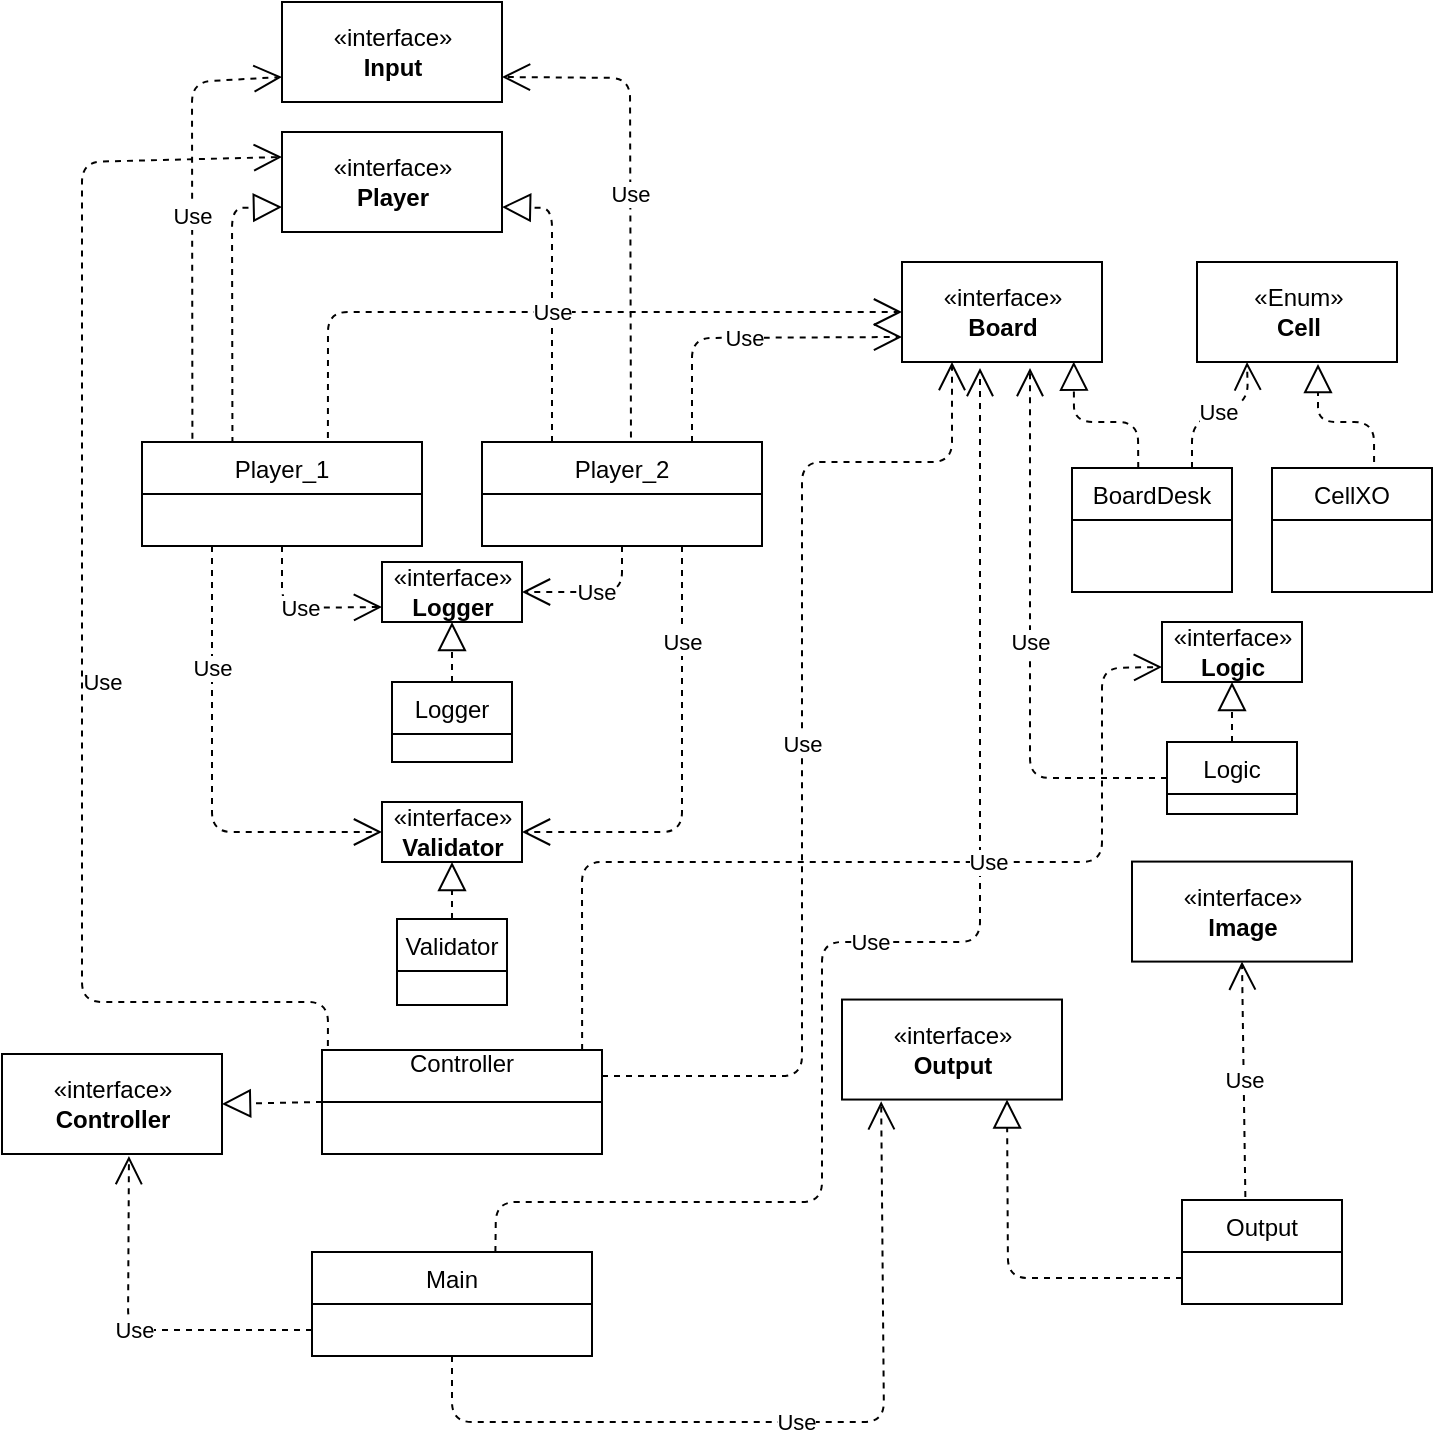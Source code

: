<mxfile version="12.1.3" type="device" pages="1"><diagram id="dKiqOes2FopdqZuRxqTc" name="Page-1"><mxGraphModel dx="1088" dy="403" grid="1" gridSize="10" guides="1" tooltips="1" connect="1" arrows="1" fold="1" page="1" pageScale="1" pageWidth="827" pageHeight="1169" math="0" shadow="0"><root><mxCell id="0"/><mxCell id="1" parent="0"/><mxCell id="_Jjbhy95BROvObas9eD8-1" value="«interface»&lt;br&gt;&lt;b&gt;Player&lt;/b&gt;" style="html=1;" parent="1" vertex="1"><mxGeometry x="230" y="225" width="110" height="50" as="geometry"/></mxCell><mxCell id="_Jjbhy95BROvObas9eD8-2" value="«interface»&lt;br&gt;&lt;b&gt;Validator&lt;/b&gt;" style="html=1;" parent="1" vertex="1"><mxGeometry x="280" y="560" width="70" height="30" as="geometry"/></mxCell><mxCell id="_Jjbhy95BROvObas9eD8-3" value="«interface»&lt;br&gt;&lt;b&gt;Board&lt;/b&gt;" style="html=1;" parent="1" vertex="1"><mxGeometry x="540" y="290" width="100" height="50" as="geometry"/></mxCell><mxCell id="_Jjbhy95BROvObas9eD8-4" value="«interface»&lt;br&gt;&lt;b&gt;Image&lt;/b&gt;" style="html=1;" parent="1" vertex="1"><mxGeometry x="655" y="589.793" width="110" height="50" as="geometry"/></mxCell><mxCell id="_Jjbhy95BROvObas9eD8-5" value="«interface»&lt;br&gt;&lt;b&gt;Input&lt;/b&gt;" style="html=1;" parent="1" vertex="1"><mxGeometry x="230" y="160" width="110" height="50" as="geometry"/></mxCell><mxCell id="_Jjbhy95BROvObas9eD8-6" value="«interface»&lt;br&gt;&lt;b&gt;Logger&lt;/b&gt;" style="html=1;" parent="1" vertex="1"><mxGeometry x="280" y="440" width="70" height="30" as="geometry"/></mxCell><mxCell id="_Jjbhy95BROvObas9eD8-7" value="«interface»&lt;br&gt;&lt;b&gt;Output&lt;/b&gt;" style="html=1;" parent="1" vertex="1"><mxGeometry x="510" y="658.776" width="110" height="50" as="geometry"/></mxCell><mxCell id="_Jjbhy95BROvObas9eD8-8" value="«interface»&lt;br&gt;&lt;b&gt;Controller&lt;/b&gt;" style="html=1;" parent="1" vertex="1"><mxGeometry x="90" y="686" width="110" height="50" as="geometry"/></mxCell><mxCell id="_Jjbhy95BROvObas9eD8-10" value="Player_1" style="swimlane;fontStyle=0;childLayout=stackLayout;horizontal=1;startSize=26;fillColor=none;horizontalStack=0;resizeParent=1;resizeParentMax=0;resizeLast=0;collapsible=1;marginBottom=0;" parent="1" vertex="1"><mxGeometry x="160" y="380" width="140" height="52" as="geometry"/></mxCell><mxCell id="_Jjbhy95BROvObas9eD8-14" value="Player_2" style="swimlane;fontStyle=0;childLayout=stackLayout;horizontal=1;startSize=26;fillColor=none;horizontalStack=0;resizeParent=1;resizeParentMax=0;resizeLast=0;collapsible=1;marginBottom=0;" parent="1" vertex="1"><mxGeometry x="330" y="380" width="140" height="52" as="geometry"/></mxCell><mxCell id="_Jjbhy95BROvObas9eD8-15" value="" style="endArrow=block;dashed=1;endFill=0;endSize=12;html=1;entryX=0;entryY=0.75;entryDx=0;entryDy=0;exitX=0.323;exitY=0.009;exitDx=0;exitDy=0;exitPerimeter=0;" parent="1" source="_Jjbhy95BROvObas9eD8-10" target="_Jjbhy95BROvObas9eD8-1" edge="1"><mxGeometry width="160" relative="1" as="geometry"><mxPoint x="30" y="450" as="sourcePoint"/><mxPoint x="190" y="450" as="targetPoint"/><Array as="points"><mxPoint x="205" y="263"/></Array></mxGeometry></mxCell><mxCell id="_Jjbhy95BROvObas9eD8-16" value="" style="endArrow=block;dashed=1;endFill=0;endSize=12;html=1;entryX=1;entryY=0.75;entryDx=0;entryDy=0;exitX=0.25;exitY=0;exitDx=0;exitDy=0;" parent="1" source="_Jjbhy95BROvObas9eD8-14" target="_Jjbhy95BROvObas9eD8-1" edge="1"><mxGeometry width="160" relative="1" as="geometry"><mxPoint x="380" y="370" as="sourcePoint"/><mxPoint x="190" y="450" as="targetPoint"/><Array as="points"><mxPoint x="365" y="263"/></Array></mxGeometry></mxCell><mxCell id="_Jjbhy95BROvObas9eD8-17" value="BoardDesk" style="swimlane;fontStyle=0;childLayout=stackLayout;horizontal=1;startSize=26;fillColor=none;horizontalStack=0;resizeParent=1;resizeParentMax=0;resizeLast=0;collapsible=1;marginBottom=0;" parent="1" vertex="1"><mxGeometry x="625" y="393" width="80" height="62" as="geometry"/></mxCell><mxCell id="_Jjbhy95BROvObas9eD8-19" value="" style="endArrow=block;dashed=1;endFill=0;endSize=12;html=1;entryX=0.859;entryY=0.996;entryDx=0;entryDy=0;exitX=0.414;exitY=0;exitDx=0;exitDy=0;exitPerimeter=0;entryPerimeter=0;" parent="1" source="_Jjbhy95BROvObas9eD8-17" target="_Jjbhy95BROvObas9eD8-3" edge="1"><mxGeometry width="160" relative="1" as="geometry"><mxPoint x="30" y="520" as="sourcePoint"/><mxPoint x="190" y="520" as="targetPoint"/><Array as="points"><mxPoint x="658" y="370"/><mxPoint x="626" y="370"/></Array></mxGeometry></mxCell><mxCell id="_Jjbhy95BROvObas9eD8-22" value="Controller&#xA;" style="swimlane;fontStyle=0;childLayout=stackLayout;horizontal=1;startSize=26;fillColor=none;horizontalStack=0;resizeParent=1;resizeParentMax=0;resizeLast=0;collapsible=1;marginBottom=0;" parent="1" vertex="1"><mxGeometry x="250" y="684" width="140" height="52" as="geometry"/></mxCell><mxCell id="_Jjbhy95BROvObas9eD8-23" value="" style="endArrow=block;dashed=1;endFill=0;endSize=12;html=1;entryX=1;entryY=0.5;entryDx=0;entryDy=0;exitX=0;exitY=0.5;exitDx=0;exitDy=0;" parent="1" source="_Jjbhy95BROvObas9eD8-22" target="_Jjbhy95BROvObas9eD8-8" edge="1"><mxGeometry width="160" relative="1" as="geometry"><mxPoint x="30" y="590" as="sourcePoint"/><mxPoint x="190" y="590" as="targetPoint"/><Array as="points"/></mxGeometry></mxCell><mxCell id="_Jjbhy95BROvObas9eD8-26" value="Use" style="endArrow=open;endSize=12;dashed=1;html=1;exitX=0.021;exitY=-0.038;exitDx=0;exitDy=0;entryX=0;entryY=0.25;entryDx=0;entryDy=0;exitPerimeter=0;" parent="1" source="_Jjbhy95BROvObas9eD8-22" target="_Jjbhy95BROvObas9eD8-1" edge="1"><mxGeometry x="-0.082" y="-10" width="160" relative="1" as="geometry"><mxPoint x="30" y="620" as="sourcePoint"/><mxPoint x="250" y="440" as="targetPoint"/><Array as="points"><mxPoint x="253" y="660"/><mxPoint x="130" y="660"/><mxPoint x="130" y="240"/></Array><mxPoint as="offset"/></mxGeometry></mxCell><mxCell id="_Jjbhy95BROvObas9eD8-28" value="Use" style="endArrow=open;endSize=12;dashed=1;html=1;exitX=1;exitY=0.25;exitDx=0;exitDy=0;entryX=0.25;entryY=1;entryDx=0;entryDy=0;" parent="1" source="_Jjbhy95BROvObas9eD8-22" target="_Jjbhy95BROvObas9eD8-3" edge="1"><mxGeometry width="160" relative="1" as="geometry"><mxPoint x="365" y="694" as="sourcePoint"/><mxPoint x="570" y="360" as="targetPoint"/><Array as="points"><mxPoint x="490" y="697"/><mxPoint x="490" y="390"/><mxPoint x="565" y="390"/></Array></mxGeometry></mxCell><mxCell id="_Jjbhy95BROvObas9eD8-29" value="Use" style="endArrow=open;endSize=12;dashed=1;html=1;entryX=0;entryY=0.75;entryDx=0;entryDy=0;exitX=0.75;exitY=0;exitDx=0;exitDy=0;" parent="1" source="_Jjbhy95BROvObas9eD8-14" target="_Jjbhy95BROvObas9eD8-3" edge="1"><mxGeometry width="160" relative="1" as="geometry"><mxPoint x="30" y="620" as="sourcePoint"/><mxPoint x="190" y="620" as="targetPoint"/><Array as="points"><mxPoint x="435" y="328"/></Array></mxGeometry></mxCell><mxCell id="_Jjbhy95BROvObas9eD8-31" value="Use" style="endArrow=open;endSize=12;dashed=1;html=1;entryX=0;entryY=0.5;entryDx=0;entryDy=0;exitX=0.664;exitY=-0.038;exitDx=0;exitDy=0;exitPerimeter=0;" parent="1" source="_Jjbhy95BROvObas9eD8-10" target="_Jjbhy95BROvObas9eD8-3" edge="1"><mxGeometry width="160" relative="1" as="geometry"><mxPoint x="455" y="400" as="sourcePoint"/><mxPoint x="510" y="347.5" as="targetPoint"/><Array as="points"><mxPoint x="253" y="315"/></Array></mxGeometry></mxCell><mxCell id="_Jjbhy95BROvObas9eD8-32" value="Use" style="endArrow=open;endSize=12;dashed=1;html=1;entryX=0;entryY=0.75;entryDx=0;entryDy=0;exitX=0.5;exitY=1;exitDx=0;exitDy=0;" parent="1" source="_Jjbhy95BROvObas9eD8-10" target="_Jjbhy95BROvObas9eD8-6" edge="1"><mxGeometry width="160" relative="1" as="geometry"><mxPoint x="240" y="432" as="sourcePoint"/><mxPoint x="280" y="469.5" as="targetPoint"/><Array as="points"><mxPoint x="230" y="463"/></Array></mxGeometry></mxCell><mxCell id="_Jjbhy95BROvObas9eD8-33" value="Use" style="endArrow=open;endSize=12;dashed=1;html=1;entryX=0;entryY=0.5;entryDx=0;entryDy=0;endFill=0;exitX=0.25;exitY=1;exitDx=0;exitDy=0;" parent="1" source="_Jjbhy95BROvObas9eD8-10" target="_Jjbhy95BROvObas9eD8-2" edge="1"><mxGeometry x="-0.464" width="160" relative="1" as="geometry"><mxPoint x="200" y="430" as="sourcePoint"/><mxPoint x="190" y="620" as="targetPoint"/><Array as="points"><mxPoint x="195" y="575"/></Array><mxPoint as="offset"/></mxGeometry></mxCell><mxCell id="_Jjbhy95BROvObas9eD8-35" value="Use" style="endArrow=open;endSize=12;dashed=1;html=1;entryX=1;entryY=0.5;entryDx=0;entryDy=0;exitX=0.5;exitY=1;exitDx=0;exitDy=0;" parent="1" source="_Jjbhy95BROvObas9eD8-14" target="_Jjbhy95BROvObas9eD8-6" edge="1"><mxGeometry width="160" relative="1" as="geometry"><mxPoint x="380" y="432" as="sourcePoint"/><mxPoint x="290" y="620" as="targetPoint"/><Array as="points"><mxPoint x="400" y="455"/></Array></mxGeometry></mxCell><mxCell id="_Jjbhy95BROvObas9eD8-36" value="Use" style="endArrow=open;endSize=12;dashed=1;html=1;entryX=1;entryY=0.5;entryDx=0;entryDy=0;" parent="1" target="_Jjbhy95BROvObas9eD8-2" edge="1"><mxGeometry x="-0.568" width="160" relative="1" as="geometry"><mxPoint x="430" y="432" as="sourcePoint"/><mxPoint x="290" y="620" as="targetPoint"/><Array as="points"><mxPoint x="430" y="575"/></Array><mxPoint as="offset"/></mxGeometry></mxCell><mxCell id="_Jjbhy95BROvObas9eD8-37" value="Use" style="endArrow=open;endSize=12;dashed=1;html=1;entryX=0;entryY=0.75;entryDx=0;entryDy=0;exitX=0.18;exitY=-0.031;exitDx=0;exitDy=0;exitPerimeter=0;" parent="1" source="_Jjbhy95BROvObas9eD8-10" target="_Jjbhy95BROvObas9eD8-5" edge="1"><mxGeometry width="160" relative="1" as="geometry"><mxPoint x="30" y="330" as="sourcePoint"/><mxPoint x="190" y="330" as="targetPoint"/><Array as="points"><mxPoint x="185" y="200"/></Array></mxGeometry></mxCell><mxCell id="_Jjbhy95BROvObas9eD8-38" value="Use" style="endArrow=open;endSize=12;dashed=1;html=1;entryX=1;entryY=0.75;entryDx=0;entryDy=0;exitX=0.532;exitY=-0.044;exitDx=0;exitDy=0;exitPerimeter=0;" parent="1" source="_Jjbhy95BROvObas9eD8-14" target="_Jjbhy95BROvObas9eD8-5" edge="1"><mxGeometry width="160" relative="1" as="geometry"><mxPoint x="230" y="350" as="sourcePoint"/><mxPoint x="390" y="350" as="targetPoint"/><Array as="points"><mxPoint x="404" y="198"/></Array></mxGeometry></mxCell><mxCell id="_Jjbhy95BROvObas9eD8-39" value="Logger" style="swimlane;fontStyle=0;childLayout=stackLayout;horizontal=1;startSize=26;fillColor=none;horizontalStack=0;resizeParent=1;resizeParentMax=0;resizeLast=0;collapsible=1;marginBottom=0;" parent="1" vertex="1"><mxGeometry x="285" y="500" width="60" height="40" as="geometry"/></mxCell><mxCell id="_Jjbhy95BROvObas9eD8-40" value="Validator" style="swimlane;fontStyle=0;childLayout=stackLayout;horizontal=1;startSize=26;fillColor=none;horizontalStack=0;resizeParent=1;resizeParentMax=0;resizeLast=0;collapsible=1;marginBottom=0;" parent="1" vertex="1"><mxGeometry x="287.5" y="618.5" width="55" height="43" as="geometry"/></mxCell><mxCell id="_Jjbhy95BROvObas9eD8-44" value="" style="endArrow=block;dashed=1;endFill=0;endSize=12;html=1;entryX=0.5;entryY=1;entryDx=0;entryDy=0;exitX=0.5;exitY=0;exitDx=0;exitDy=0;" parent="1" source="_Jjbhy95BROvObas9eD8-40" target="_Jjbhy95BROvObas9eD8-2" edge="1"><mxGeometry width="160" relative="1" as="geometry"><mxPoint x="30" y="760" as="sourcePoint"/><mxPoint x="190" y="760" as="targetPoint"/></mxGeometry></mxCell><mxCell id="_Jjbhy95BROvObas9eD8-47" value="" style="endArrow=block;dashed=1;endFill=0;endSize=12;html=1;entryX=0.5;entryY=1;entryDx=0;entryDy=0;exitX=0.5;exitY=0;exitDx=0;exitDy=0;" parent="1" source="_Jjbhy95BROvObas9eD8-39" target="_Jjbhy95BROvObas9eD8-6" edge="1"><mxGeometry width="160" relative="1" as="geometry"><mxPoint x="330" y="530" as="sourcePoint"/><mxPoint x="315" y="480" as="targetPoint"/></mxGeometry></mxCell><mxCell id="_Jjbhy95BROvObas9eD8-49" value="Main" style="swimlane;fontStyle=0;childLayout=stackLayout;horizontal=1;startSize=26;fillColor=none;horizontalStack=0;resizeParent=1;resizeParentMax=0;resizeLast=0;collapsible=1;marginBottom=0;" parent="1" vertex="1"><mxGeometry x="245" y="785" width="140" height="52" as="geometry"/></mxCell><mxCell id="_Jjbhy95BROvObas9eD8-50" value="Use" style="endArrow=open;endSize=12;dashed=1;html=1;entryX=0.577;entryY=1.021;entryDx=0;entryDy=0;exitX=0;exitY=0.75;exitDx=0;exitDy=0;entryPerimeter=0;" parent="1" source="_Jjbhy95BROvObas9eD8-49" target="_Jjbhy95BROvObas9eD8-8" edge="1"><mxGeometry width="160" relative="1" as="geometry"><mxPoint x="155" y="780" as="sourcePoint"/><mxPoint x="315" y="780" as="targetPoint"/><Array as="points"><mxPoint x="153" y="824"/></Array></mxGeometry></mxCell><mxCell id="_Jjbhy95BROvObas9eD8-53" value="Use" style="endArrow=open;endSize=12;dashed=1;html=1;exitX=0.655;exitY=-0.001;exitDx=0;exitDy=0;entryX=0.39;entryY=1.06;entryDx=0;entryDy=0;entryPerimeter=0;exitPerimeter=0;" parent="1" source="_Jjbhy95BROvObas9eD8-49" target="_Jjbhy95BROvObas9eD8-3" edge="1"><mxGeometry width="160" relative="1" as="geometry"><mxPoint x="407.5" y="850" as="sourcePoint"/><mxPoint x="620" y="430" as="targetPoint"/><Array as="points"><mxPoint x="337" y="760"/><mxPoint x="500" y="760"/><mxPoint x="500" y="630"/><mxPoint x="579" y="630"/></Array></mxGeometry></mxCell><mxCell id="_Jjbhy95BROvObas9eD8-54" value="Use" style="endArrow=open;endSize=12;dashed=1;html=1;exitX=0.5;exitY=1;exitDx=0;exitDy=0;entryX=0.178;entryY=1.017;entryDx=0;entryDy=0;entryPerimeter=0;" parent="1" source="_Jjbhy95BROvObas9eD8-49" target="_Jjbhy95BROvObas9eD8-7" edge="1"><mxGeometry width="160" relative="1" as="geometry"><mxPoint x="90" y="1010" as="sourcePoint"/><mxPoint x="250" y="1010" as="targetPoint"/><Array as="points"><mxPoint x="315" y="870"/><mxPoint x="531" y="870"/></Array></mxGeometry></mxCell><mxCell id="_Jjbhy95BROvObas9eD8-55" value="Output" style="swimlane;fontStyle=0;childLayout=stackLayout;horizontal=1;startSize=26;fillColor=none;horizontalStack=0;resizeParent=1;resizeParentMax=0;resizeLast=0;collapsible=1;marginBottom=0;" parent="1" vertex="1"><mxGeometry x="680" y="759" width="80" height="52" as="geometry"/></mxCell><mxCell id="_Jjbhy95BROvObas9eD8-56" value="Use" style="endArrow=open;endSize=12;dashed=1;html=1;entryX=0.5;entryY=1;entryDx=0;entryDy=0;exitX=0.396;exitY=-0.028;exitDx=0;exitDy=0;exitPerimeter=0;" parent="1" source="_Jjbhy95BROvObas9eD8-55" target="_Jjbhy95BROvObas9eD8-4" edge="1"><mxGeometry width="160" relative="1" as="geometry"><mxPoint x="90" y="1050" as="sourcePoint"/><mxPoint x="250" y="1050" as="targetPoint"/></mxGeometry></mxCell><mxCell id="_Jjbhy95BROvObas9eD8-57" value="" style="endArrow=block;dashed=1;endFill=0;endSize=12;html=1;entryX=0.75;entryY=1;entryDx=0;entryDy=0;exitX=0;exitY=0.75;exitDx=0;exitDy=0;" parent="1" source="_Jjbhy95BROvObas9eD8-55" target="_Jjbhy95BROvObas9eD8-7" edge="1"><mxGeometry width="160" relative="1" as="geometry"><mxPoint x="710" y="840" as="sourcePoint"/><mxPoint x="250" y="1050" as="targetPoint"/><Array as="points"><mxPoint x="593" y="798"/></Array></mxGeometry></mxCell><mxCell id="Uf_q71uML4CB8aVgVM5d-1" value="«interface»&lt;br&gt;&lt;b&gt;Logic&lt;/b&gt;" style="html=1;" vertex="1" parent="1"><mxGeometry x="670" y="470" width="70" height="30" as="geometry"/></mxCell><mxCell id="Uf_q71uML4CB8aVgVM5d-4" value="Logic" style="swimlane;fontStyle=0;childLayout=stackLayout;horizontal=1;startSize=26;fillColor=none;horizontalStack=0;resizeParent=1;resizeParentMax=0;resizeLast=0;collapsible=1;marginBottom=0;" vertex="1" parent="1"><mxGeometry x="672.5" y="530" width="65" height="36" as="geometry"/></mxCell><mxCell id="Uf_q71uML4CB8aVgVM5d-5" value="" style="endArrow=block;dashed=1;endFill=0;endSize=12;html=1;exitX=0.5;exitY=0;exitDx=0;exitDy=0;entryX=0.5;entryY=1;entryDx=0;entryDy=0;" edge="1" parent="1" source="Uf_q71uML4CB8aVgVM5d-4" target="Uf_q71uML4CB8aVgVM5d-1"><mxGeometry width="160" relative="1" as="geometry"><mxPoint x="704.12" y="548" as="sourcePoint"/><mxPoint x="720" y="510" as="targetPoint"/><Array as="points"/></mxGeometry></mxCell><mxCell id="Uf_q71uML4CB8aVgVM5d-6" value="Use" style="endArrow=open;endSize=12;dashed=1;html=1;exitX=0.929;exitY=0;exitDx=0;exitDy=0;exitPerimeter=0;entryX=0;entryY=0.75;entryDx=0;entryDy=0;" edge="1" parent="1" source="_Jjbhy95BROvObas9eD8-22" target="Uf_q71uML4CB8aVgVM5d-1"><mxGeometry x="0.238" width="160" relative="1" as="geometry"><mxPoint x="430" y="677" as="sourcePoint"/><mxPoint x="630" y="620" as="targetPoint"/><Array as="points"><mxPoint x="380" y="590"/><mxPoint x="640" y="590"/><mxPoint x="640" y="493"/></Array><mxPoint as="offset"/></mxGeometry></mxCell><mxCell id="Uf_q71uML4CB8aVgVM5d-8" value="«Enum»&lt;br&gt;&lt;b&gt;Cell&lt;/b&gt;" style="html=1;" vertex="1" parent="1"><mxGeometry x="687.5" y="290" width="100" height="50" as="geometry"/></mxCell><mxCell id="Uf_q71uML4CB8aVgVM5d-10" value="CellXO" style="swimlane;fontStyle=0;childLayout=stackLayout;horizontal=1;startSize=26;fillColor=none;horizontalStack=0;resizeParent=1;resizeParentMax=0;resizeLast=0;collapsible=1;marginBottom=0;" vertex="1" parent="1"><mxGeometry x="725" y="393" width="80" height="62" as="geometry"/></mxCell><mxCell id="Uf_q71uML4CB8aVgVM5d-11" value="" style="endArrow=block;dashed=1;endFill=0;endSize=12;html=1;entryX=0.605;entryY=1.02;entryDx=0;entryDy=0;entryPerimeter=0;exitX=0.638;exitY=-0.048;exitDx=0;exitDy=0;exitPerimeter=0;" edge="1" parent="1" source="Uf_q71uML4CB8aVgVM5d-10" target="Uf_q71uML4CB8aVgVM5d-8"><mxGeometry width="160" relative="1" as="geometry"><mxPoint x="810" y="380" as="sourcePoint"/><mxPoint x="730" y="360" as="targetPoint"/><Array as="points"><mxPoint x="776" y="370"/><mxPoint x="748" y="370"/></Array></mxGeometry></mxCell><mxCell id="Uf_q71uML4CB8aVgVM5d-12" value="Use" style="endArrow=open;endSize=12;dashed=1;html=1;entryX=0.25;entryY=1;entryDx=0;entryDy=0;exitX=0.75;exitY=0;exitDx=0;exitDy=0;" edge="1" parent="1" source="_Jjbhy95BROvObas9eD8-17" target="Uf_q71uML4CB8aVgVM5d-8"><mxGeometry width="160" relative="1" as="geometry"><mxPoint x="565" y="366" as="sourcePoint"/><mxPoint x="725" y="366" as="targetPoint"/><Array as="points"><mxPoint x="685" y="370"/><mxPoint x="713" y="360"/></Array></mxGeometry></mxCell><mxCell id="Uf_q71uML4CB8aVgVM5d-13" value="Use" style="endArrow=open;endSize=12;dashed=1;html=1;entryX=0.64;entryY=1.06;entryDx=0;entryDy=0;entryPerimeter=0;exitX=0;exitY=0.5;exitDx=0;exitDy=0;" edge="1" parent="1" source="Uf_q71uML4CB8aVgVM5d-4" target="_Jjbhy95BROvObas9eD8-3"><mxGeometry width="160" relative="1" as="geometry"><mxPoint x="470" y="559.5" as="sourcePoint"/><mxPoint x="630" y="559.5" as="targetPoint"/><Array as="points"><mxPoint x="604" y="548"/></Array></mxGeometry></mxCell></root></mxGraphModel></diagram></mxfile>